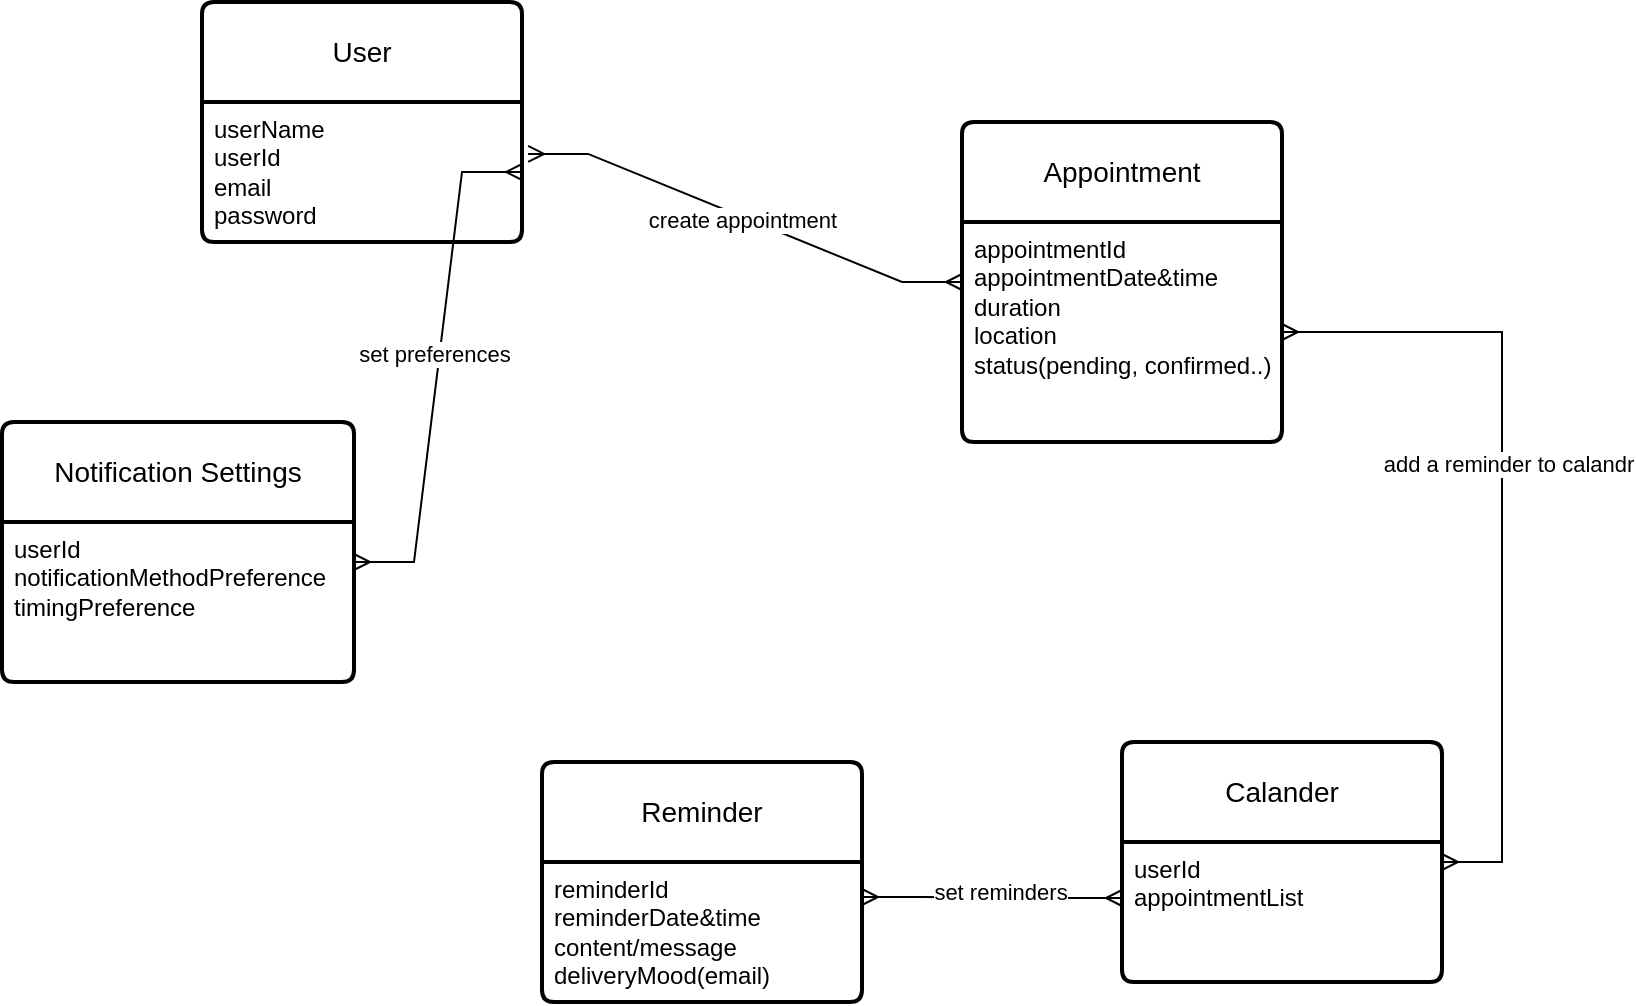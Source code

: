 <mxfile version="23.0.1" type="github">
  <diagram name="Page-1" id="C3Hwjrb-IPvHiDlZz18y">
    <mxGraphModel dx="1623" dy="1646" grid="1" gridSize="10" guides="1" tooltips="1" connect="1" arrows="1" fold="1" page="1" pageScale="1" pageWidth="827" pageHeight="1169" math="0" shadow="0">
      <root>
        <mxCell id="0" />
        <mxCell id="1" parent="0" />
        <mxCell id="0tqYPtEU-48YP9xvBXRx-1" value="User" style="swimlane;childLayout=stackLayout;horizontal=1;startSize=50;horizontalStack=0;rounded=1;fontSize=14;fontStyle=0;strokeWidth=2;resizeParent=0;resizeLast=1;shadow=0;dashed=0;align=center;arcSize=4;whiteSpace=wrap;html=1;" vertex="1" parent="1">
          <mxGeometry x="40" width="160" height="120" as="geometry" />
        </mxCell>
        <mxCell id="0tqYPtEU-48YP9xvBXRx-2" value="userName&lt;br&gt;userId&lt;br&gt;email&lt;br&gt;password" style="align=left;strokeColor=none;fillColor=none;spacingLeft=4;fontSize=12;verticalAlign=top;resizable=0;rotatable=0;part=1;html=1;" vertex="1" parent="0tqYPtEU-48YP9xvBXRx-1">
          <mxGeometry y="50" width="160" height="70" as="geometry" />
        </mxCell>
        <mxCell id="0tqYPtEU-48YP9xvBXRx-3" value="Appointment" style="swimlane;childLayout=stackLayout;horizontal=1;startSize=50;horizontalStack=0;rounded=1;fontSize=14;fontStyle=0;strokeWidth=2;resizeParent=0;resizeLast=1;shadow=0;dashed=0;align=center;arcSize=4;whiteSpace=wrap;html=1;" vertex="1" parent="1">
          <mxGeometry x="420" y="60" width="160" height="160" as="geometry" />
        </mxCell>
        <mxCell id="0tqYPtEU-48YP9xvBXRx-4" value="appointmentId&lt;br&gt;appointmentDate&amp;amp;time&lt;br&gt;duration&lt;br&gt;location&lt;br&gt;status(pending, confirmed..)" style="align=left;strokeColor=none;fillColor=none;spacingLeft=4;fontSize=12;verticalAlign=top;resizable=0;rotatable=0;part=1;html=1;" vertex="1" parent="0tqYPtEU-48YP9xvBXRx-3">
          <mxGeometry y="50" width="160" height="110" as="geometry" />
        </mxCell>
        <mxCell id="0tqYPtEU-48YP9xvBXRx-8" value="Reminder" style="swimlane;childLayout=stackLayout;horizontal=1;startSize=50;horizontalStack=0;rounded=1;fontSize=14;fontStyle=0;strokeWidth=2;resizeParent=0;resizeLast=1;shadow=0;dashed=0;align=center;arcSize=4;whiteSpace=wrap;html=1;" vertex="1" parent="1">
          <mxGeometry x="210" y="380" width="160" height="120" as="geometry" />
        </mxCell>
        <mxCell id="0tqYPtEU-48YP9xvBXRx-9" value="reminderId&lt;br&gt;reminderDate&amp;amp;time&lt;br&gt;content/message&lt;br&gt;deliveryMood(email)" style="align=left;strokeColor=none;fillColor=none;spacingLeft=4;fontSize=12;verticalAlign=top;resizable=0;rotatable=0;part=1;html=1;" vertex="1" parent="0tqYPtEU-48YP9xvBXRx-8">
          <mxGeometry y="50" width="160" height="70" as="geometry" />
        </mxCell>
        <mxCell id="0tqYPtEU-48YP9xvBXRx-10" value="Notification Settings" style="swimlane;childLayout=stackLayout;horizontal=1;startSize=50;horizontalStack=0;rounded=1;fontSize=14;fontStyle=0;strokeWidth=2;resizeParent=0;resizeLast=1;shadow=0;dashed=0;align=center;arcSize=4;whiteSpace=wrap;html=1;" vertex="1" parent="1">
          <mxGeometry x="-60" y="210" width="176" height="130" as="geometry" />
        </mxCell>
        <mxCell id="0tqYPtEU-48YP9xvBXRx-11" value="userId&lt;br&gt;notificationMethodPreference&lt;br&gt;timingPreference" style="align=left;strokeColor=none;fillColor=none;spacingLeft=4;fontSize=12;verticalAlign=top;resizable=0;rotatable=0;part=1;html=1;" vertex="1" parent="0tqYPtEU-48YP9xvBXRx-10">
          <mxGeometry y="50" width="176" height="80" as="geometry" />
        </mxCell>
        <mxCell id="0tqYPtEU-48YP9xvBXRx-12" value="Calander" style="swimlane;childLayout=stackLayout;horizontal=1;startSize=50;horizontalStack=0;rounded=1;fontSize=14;fontStyle=0;strokeWidth=2;resizeParent=0;resizeLast=1;shadow=0;dashed=0;align=center;arcSize=4;whiteSpace=wrap;html=1;" vertex="1" parent="1">
          <mxGeometry x="500" y="370" width="160" height="120" as="geometry" />
        </mxCell>
        <mxCell id="0tqYPtEU-48YP9xvBXRx-13" value="userId&lt;br&gt;appointmentList" style="align=left;strokeColor=none;fillColor=none;spacingLeft=4;fontSize=12;verticalAlign=top;resizable=0;rotatable=0;part=1;html=1;" vertex="1" parent="0tqYPtEU-48YP9xvBXRx-12">
          <mxGeometry y="50" width="160" height="70" as="geometry" />
        </mxCell>
        <mxCell id="0tqYPtEU-48YP9xvBXRx-14" value="" style="edgeStyle=entityRelationEdgeStyle;fontSize=12;html=1;endArrow=ERmany;startArrow=ERmany;rounded=0;exitX=1.019;exitY=0.371;exitDx=0;exitDy=0;exitPerimeter=0;entryX=0;entryY=0.5;entryDx=0;entryDy=0;" edge="1" parent="1" source="0tqYPtEU-48YP9xvBXRx-2" target="0tqYPtEU-48YP9xvBXRx-3">
          <mxGeometry width="100" height="100" relative="1" as="geometry">
            <mxPoint x="250" y="160" as="sourcePoint" />
            <mxPoint x="350" y="60" as="targetPoint" />
          </mxGeometry>
        </mxCell>
        <mxCell id="0tqYPtEU-48YP9xvBXRx-19" value="create appointment" style="edgeLabel;html=1;align=center;verticalAlign=middle;resizable=0;points=[];" vertex="1" connectable="0" parent="0tqYPtEU-48YP9xvBXRx-14">
          <mxGeometry x="-0.009" y="-2" relative="1" as="geometry">
            <mxPoint y="-1" as="offset" />
          </mxGeometry>
        </mxCell>
        <mxCell id="0tqYPtEU-48YP9xvBXRx-15" value="" style="edgeStyle=entityRelationEdgeStyle;fontSize=12;html=1;endArrow=ERmany;startArrow=ERmany;rounded=0;entryX=1;entryY=0.25;entryDx=0;entryDy=0;exitX=1;exitY=0.5;exitDx=0;exitDy=0;" edge="1" parent="1" source="0tqYPtEU-48YP9xvBXRx-2" target="0tqYPtEU-48YP9xvBXRx-11">
          <mxGeometry width="100" height="100" relative="1" as="geometry">
            <mxPoint x="330" y="150" as="sourcePoint" />
            <mxPoint x="-50" y="365" as="targetPoint" />
            <Array as="points">
              <mxPoint x="-60" y="140" />
              <mxPoint x="-20" y="150" />
              <mxPoint x="-90" y="210" />
              <mxPoint x="-70" y="270" />
              <mxPoint x="-60" y="210" />
            </Array>
          </mxGeometry>
        </mxCell>
        <mxCell id="0tqYPtEU-48YP9xvBXRx-20" value="set preferences" style="edgeLabel;html=1;align=center;verticalAlign=middle;resizable=0;points=[];" vertex="1" connectable="0" parent="0tqYPtEU-48YP9xvBXRx-15">
          <mxGeometry x="-0.048" y="-3" relative="1" as="geometry">
            <mxPoint as="offset" />
          </mxGeometry>
        </mxCell>
        <mxCell id="0tqYPtEU-48YP9xvBXRx-16" value="" style="edgeStyle=entityRelationEdgeStyle;fontSize=12;html=1;endArrow=ERmany;startArrow=ERmany;rounded=0;" edge="1" parent="1" source="0tqYPtEU-48YP9xvBXRx-12" target="0tqYPtEU-48YP9xvBXRx-4">
          <mxGeometry width="100" height="100" relative="1" as="geometry">
            <mxPoint x="690" y="450" as="sourcePoint" />
            <mxPoint x="380" y="200" as="targetPoint" />
            <Array as="points">
              <mxPoint x="470" y="140" />
              <mxPoint x="720" y="200" />
              <mxPoint x="710" y="230" />
            </Array>
          </mxGeometry>
        </mxCell>
        <mxCell id="0tqYPtEU-48YP9xvBXRx-23" value="add a reminder to calandr" style="edgeLabel;html=1;align=center;verticalAlign=middle;resizable=0;points=[];" vertex="1" connectable="0" parent="0tqYPtEU-48YP9xvBXRx-16">
          <mxGeometry x="0.131" y="-3" relative="1" as="geometry">
            <mxPoint as="offset" />
          </mxGeometry>
        </mxCell>
        <mxCell id="0tqYPtEU-48YP9xvBXRx-21" value="" style="edgeStyle=entityRelationEdgeStyle;fontSize=12;html=1;endArrow=ERmany;startArrow=ERmany;rounded=0;exitX=1;exitY=0.25;exitDx=0;exitDy=0;" edge="1" parent="1" source="0tqYPtEU-48YP9xvBXRx-9">
          <mxGeometry width="100" height="100" relative="1" as="geometry">
            <mxPoint x="390" y="450" as="sourcePoint" />
            <mxPoint x="500" y="448" as="targetPoint" />
          </mxGeometry>
        </mxCell>
        <mxCell id="0tqYPtEU-48YP9xvBXRx-22" value="set reminders" style="edgeLabel;html=1;align=center;verticalAlign=middle;resizable=0;points=[];" vertex="1" connectable="0" parent="0tqYPtEU-48YP9xvBXRx-21">
          <mxGeometry x="0.061" y="3" relative="1" as="geometry">
            <mxPoint as="offset" />
          </mxGeometry>
        </mxCell>
      </root>
    </mxGraphModel>
  </diagram>
</mxfile>
